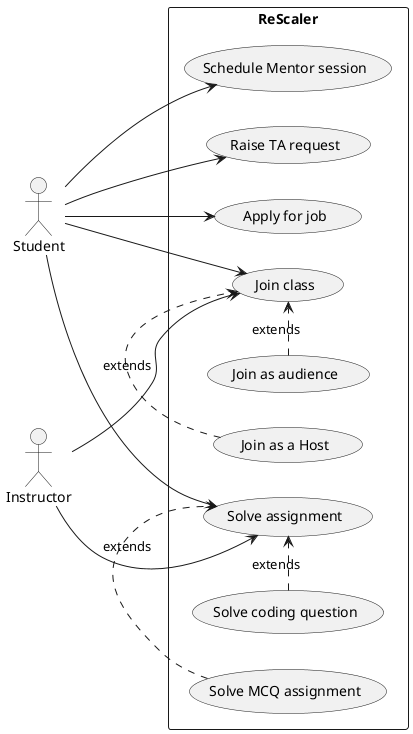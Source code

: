 @startuml
left to right direction
actor Student
actor Instructor

rectangle ReScaler {
    usecase "Join class" as join
    usecase "Schedule Mentor session" as schedule
    usecase "Raise TA request" as raise
    usecase "Solve assignment" as solve
    usecase "Apply for job" as apply

'    extends usecase
    usecase "Join as a Host" as host
    usecase "Join as audience" as audience
    (host) .> (join) : extends
    (audience) .> (join) : extends

    usecase "Solve MCQ assignment" as mcq
    usecase "Solve coding question" as job_test
    (mcq) .> (solve) : extends
    (job_test) .> (solve) : extends
}

Student --> join
Student --> solve
Student --> apply
Student --> schedule
Student --> raise

Instructor --> join
Instructor --> solve


@enduml